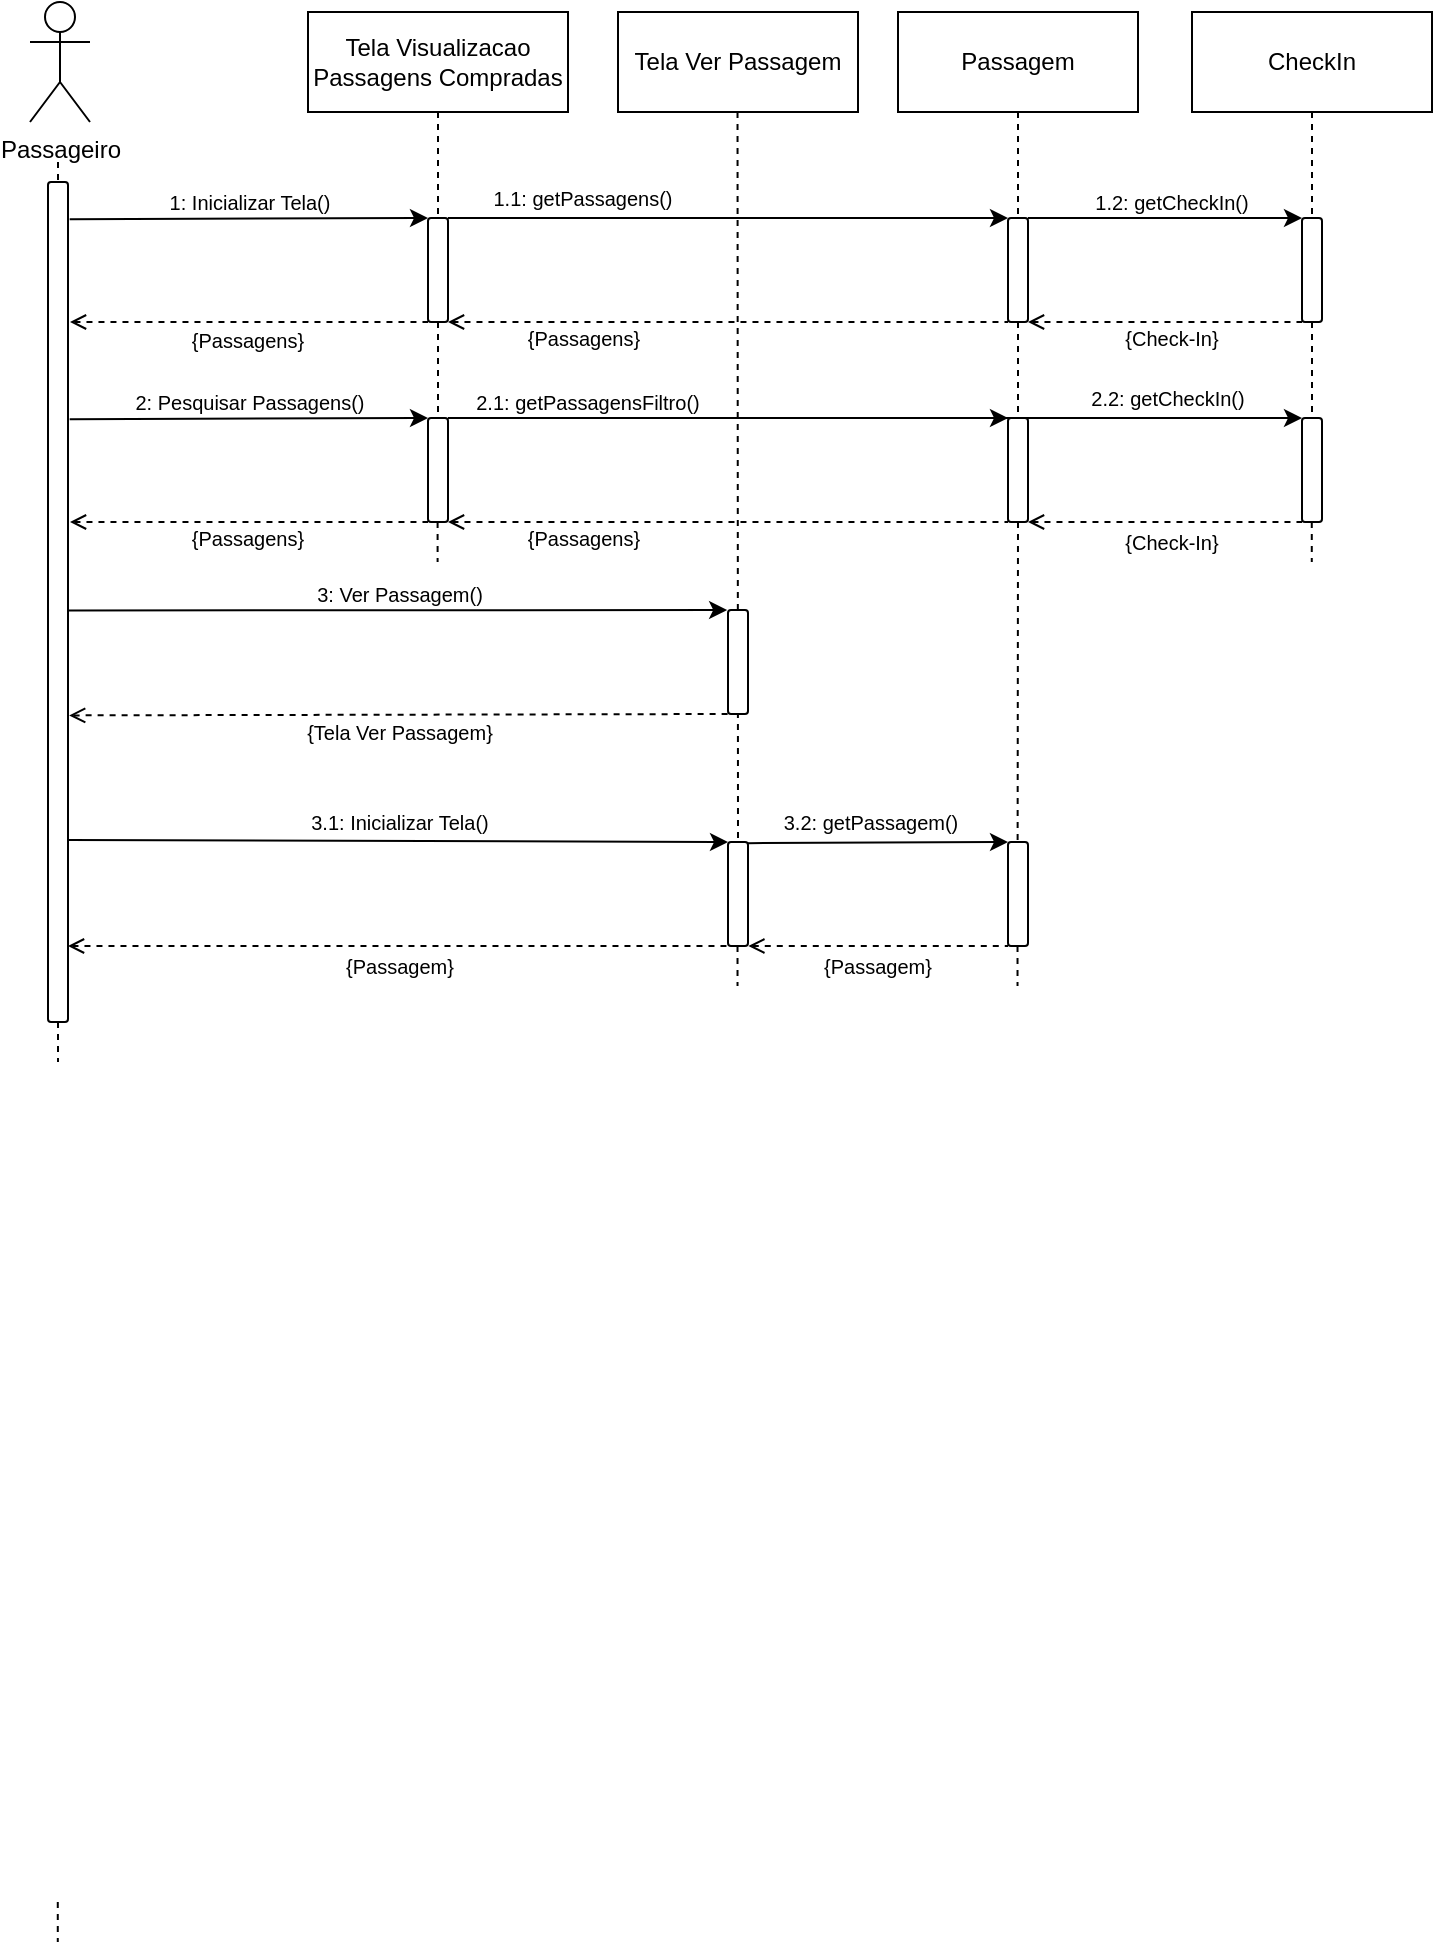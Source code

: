 <mxfile version="26.0.4">
  <diagram name="Página-1" id="dqLcOb5ojzZijLl2xL6k">
    <mxGraphModel dx="1195" dy="588" grid="1" gridSize="10" guides="1" tooltips="1" connect="1" arrows="1" fold="1" page="1" pageScale="1" pageWidth="827" pageHeight="1169" math="0" shadow="0">
      <root>
        <mxCell id="0" />
        <mxCell id="1" parent="0" />
        <mxCell id="axeA_orivt2Zv7nJtLyO-1" value="Passageiro" style="shape=umlActor;verticalLabelPosition=bottom;verticalAlign=top;html=1;outlineConnect=0;" parent="1" vertex="1">
          <mxGeometry x="126" y="210" width="30" height="60" as="geometry" />
        </mxCell>
        <mxCell id="axeA_orivt2Zv7nJtLyO-3" value="Tela Visualizacao Passagens Compradas" style="rounded=0;whiteSpace=wrap;html=1;" parent="1" vertex="1">
          <mxGeometry x="265" y="215" width="130" height="50" as="geometry" />
        </mxCell>
        <mxCell id="axeA_orivt2Zv7nJtLyO-4" value="Passagem" style="rounded=0;whiteSpace=wrap;html=1;" parent="1" vertex="1">
          <mxGeometry x="560" y="215" width="120" height="50" as="geometry" />
        </mxCell>
        <mxCell id="axeA_orivt2Zv7nJtLyO-9" value="" style="endArrow=none;dashed=1;html=1;rounded=0;entryX=0.5;entryY=0;entryDx=0;entryDy=0;" parent="1" target="axeA_orivt2Zv7nJtLyO-8" edge="1">
          <mxGeometry width="50" height="50" relative="1" as="geometry">
            <mxPoint x="140" y="290" as="sourcePoint" />
            <mxPoint x="140" y="650" as="targetPoint" />
          </mxGeometry>
        </mxCell>
        <mxCell id="axeA_orivt2Zv7nJtLyO-8" value="" style="rounded=1;whiteSpace=wrap;html=1;" parent="1" vertex="1">
          <mxGeometry x="135" y="300" width="10" height="420" as="geometry" />
        </mxCell>
        <mxCell id="axeA_orivt2Zv7nJtLyO-15" value="" style="endArrow=none;dashed=1;html=1;rounded=0;exitX=0.5;exitY=1;exitDx=0;exitDy=0;entryX=0.5;entryY=0;entryDx=0;entryDy=0;" parent="1" source="axeA_orivt2Zv7nJtLyO-4" target="axeA_orivt2Zv7nJtLyO-65" edge="1">
          <mxGeometry width="50" height="50" relative="1" as="geometry">
            <mxPoint x="929.76" y="265" as="sourcePoint" />
            <mxPoint x="929.76" y="515" as="targetPoint" />
          </mxGeometry>
        </mxCell>
        <mxCell id="axeA_orivt2Zv7nJtLyO-54" value="" style="rounded=1;whiteSpace=wrap;html=1;" parent="1" vertex="1">
          <mxGeometry x="325" y="318" width="10" height="52" as="geometry" />
        </mxCell>
        <mxCell id="axeA_orivt2Zv7nJtLyO-60" value="" style="endArrow=classic;html=1;rounded=0;exitX=1.085;exitY=0.449;exitDx=0;exitDy=0;exitPerimeter=0;entryX=0;entryY=0;entryDx=0;entryDy=0;" parent="1" target="axeA_orivt2Zv7nJtLyO-54" edge="1">
          <mxGeometry width="50" height="50" relative="1" as="geometry">
            <mxPoint x="145.85" y="318.59" as="sourcePoint" />
            <mxPoint x="690" y="309" as="targetPoint" />
          </mxGeometry>
        </mxCell>
        <mxCell id="axeA_orivt2Zv7nJtLyO-61" value="" style="endArrow=none;html=1;rounded=0;entryX=0;entryY=1;entryDx=0;entryDy=0;dashed=1;endFill=0;startArrow=open;startFill=0;" parent="1" target="axeA_orivt2Zv7nJtLyO-54" edge="1">
          <mxGeometry width="50" height="50" relative="1" as="geometry">
            <mxPoint x="146" y="370" as="sourcePoint" />
            <mxPoint x="635" y="368" as="targetPoint" />
          </mxGeometry>
        </mxCell>
        <mxCell id="axeA_orivt2Zv7nJtLyO-63" value="&lt;font&gt;1: Inicializar Tela()&lt;/font&gt;" style="text;html=1;align=center;verticalAlign=middle;whiteSpace=wrap;rounded=0;fontSize=10;" parent="1" vertex="1">
          <mxGeometry x="156" y="300" width="160" height="20" as="geometry" />
        </mxCell>
        <mxCell id="axeA_orivt2Zv7nJtLyO-65" value="" style="rounded=1;whiteSpace=wrap;html=1;" parent="1" vertex="1">
          <mxGeometry x="615" y="318" width="10" height="52" as="geometry" />
        </mxCell>
        <mxCell id="axeA_orivt2Zv7nJtLyO-66" value="" style="endArrow=classic;html=1;rounded=0;exitX=1;exitY=0;exitDx=0;exitDy=0;entryX=0;entryY=0;entryDx=0;entryDy=0;" parent="1" source="axeA_orivt2Zv7nJtLyO-54" target="axeA_orivt2Zv7nJtLyO-65" edge="1">
          <mxGeometry width="50" height="50" relative="1" as="geometry">
            <mxPoint x="624" y="318.66" as="sourcePoint" />
            <mxPoint x="820" y="320" as="targetPoint" />
          </mxGeometry>
        </mxCell>
        <mxCell id="axeA_orivt2Zv7nJtLyO-67" value="" style="endArrow=none;html=1;rounded=0;entryX=0;entryY=1;entryDx=0;entryDy=0;dashed=1;endFill=0;startArrow=open;startFill=0;exitX=1;exitY=1;exitDx=0;exitDy=0;" parent="1" source="axeA_orivt2Zv7nJtLyO-54" target="axeA_orivt2Zv7nJtLyO-65" edge="1">
          <mxGeometry width="50" height="50" relative="1" as="geometry">
            <mxPoint x="623" y="368" as="sourcePoint" />
            <mxPoint x="925" y="368" as="targetPoint" />
          </mxGeometry>
        </mxCell>
        <mxCell id="axeA_orivt2Zv7nJtLyO-70" value="{Passagens}" style="text;html=1;align=center;verticalAlign=middle;whiteSpace=wrap;rounded=0;fontSize=10;" parent="1" vertex="1">
          <mxGeometry x="337.5" y="368" width="130" height="20" as="geometry" />
        </mxCell>
        <mxCell id="axeA_orivt2Zv7nJtLyO-73" value="{Passagens}" style="text;html=1;align=center;verticalAlign=middle;whiteSpace=wrap;rounded=0;fontSize=10;" parent="1" vertex="1">
          <mxGeometry x="145" y="369" width="180" height="20" as="geometry" />
        </mxCell>
        <mxCell id="axeA_orivt2Zv7nJtLyO-92" value="&lt;font&gt;1.1: get&lt;/font&gt;Passagen&lt;font&gt;s()&lt;/font&gt;" style="text;html=1;align=center;verticalAlign=middle;whiteSpace=wrap;rounded=0;fontSize=10;" parent="1" vertex="1">
          <mxGeometry x="335" y="298" width="135" height="20" as="geometry" />
        </mxCell>
        <mxCell id="0-eEK_Ey9VHcflzUC_9f-27" value="" style="endArrow=none;dashed=1;html=1;rounded=0;exitX=0.5;exitY=1;exitDx=0;exitDy=0;" parent="1" edge="1">
          <mxGeometry width="50" height="50" relative="1" as="geometry">
            <mxPoint x="139.89" y="1160" as="sourcePoint" />
            <mxPoint x="139.89" y="1180" as="targetPoint" />
          </mxGeometry>
        </mxCell>
        <mxCell id="UyoI0o9oHa3tuSuAJXwl-8" value="" style="endArrow=none;dashed=1;html=1;rounded=0;exitX=0.5;exitY=1;exitDx=0;exitDy=0;entryX=0.5;entryY=0;entryDx=0;entryDy=0;" parent="1" source="axeA_orivt2Zv7nJtLyO-3" target="axeA_orivt2Zv7nJtLyO-54" edge="1">
          <mxGeometry width="50" height="50" relative="1" as="geometry">
            <mxPoint x="328" y="265" as="sourcePoint" />
            <mxPoint x="328" y="318" as="targetPoint" />
          </mxGeometry>
        </mxCell>
        <mxCell id="-u--zJyqtq7YNAQtrUt4-1" value="" style="rounded=1;whiteSpace=wrap;html=1;" parent="1" vertex="1">
          <mxGeometry x="325" y="418" width="10" height="52" as="geometry" />
        </mxCell>
        <mxCell id="-u--zJyqtq7YNAQtrUt4-2" value="" style="endArrow=classic;html=1;rounded=0;exitX=1.085;exitY=0.449;exitDx=0;exitDy=0;exitPerimeter=0;entryX=0;entryY=0;entryDx=0;entryDy=0;" parent="1" target="-u--zJyqtq7YNAQtrUt4-1" edge="1">
          <mxGeometry width="50" height="50" relative="1" as="geometry">
            <mxPoint x="145.85" y="418.59" as="sourcePoint" />
            <mxPoint x="690" y="409" as="targetPoint" />
          </mxGeometry>
        </mxCell>
        <mxCell id="-u--zJyqtq7YNAQtrUt4-3" value="" style="endArrow=none;html=1;rounded=0;entryX=0;entryY=1;entryDx=0;entryDy=0;dashed=1;endFill=0;startArrow=open;startFill=0;" parent="1" target="-u--zJyqtq7YNAQtrUt4-1" edge="1">
          <mxGeometry width="50" height="50" relative="1" as="geometry">
            <mxPoint x="146" y="470" as="sourcePoint" />
            <mxPoint x="635" y="468" as="targetPoint" />
          </mxGeometry>
        </mxCell>
        <mxCell id="-u--zJyqtq7YNAQtrUt4-4" value="&lt;font&gt;2: Pesquisar &lt;/font&gt;Passagen&lt;font&gt;s&lt;/font&gt;&lt;font&gt;()&lt;/font&gt;" style="text;html=1;align=center;verticalAlign=middle;whiteSpace=wrap;rounded=0;fontSize=10;" parent="1" vertex="1">
          <mxGeometry x="156" y="400" width="160" height="20" as="geometry" />
        </mxCell>
        <mxCell id="-u--zJyqtq7YNAQtrUt4-5" value="" style="rounded=1;whiteSpace=wrap;html=1;" parent="1" vertex="1">
          <mxGeometry x="615" y="418" width="10" height="52" as="geometry" />
        </mxCell>
        <mxCell id="-u--zJyqtq7YNAQtrUt4-6" value="" style="endArrow=classic;html=1;rounded=0;exitX=1;exitY=0;exitDx=0;exitDy=0;entryX=0;entryY=0;entryDx=0;entryDy=0;" parent="1" source="-u--zJyqtq7YNAQtrUt4-1" target="-u--zJyqtq7YNAQtrUt4-5" edge="1">
          <mxGeometry width="50" height="50" relative="1" as="geometry">
            <mxPoint x="624" y="418.66" as="sourcePoint" />
            <mxPoint x="820" y="420" as="targetPoint" />
          </mxGeometry>
        </mxCell>
        <mxCell id="-u--zJyqtq7YNAQtrUt4-7" value="" style="endArrow=none;html=1;rounded=0;entryX=0;entryY=1;entryDx=0;entryDy=0;dashed=1;endFill=0;startArrow=open;startFill=0;exitX=1;exitY=1;exitDx=0;exitDy=0;" parent="1" source="-u--zJyqtq7YNAQtrUt4-1" target="-u--zJyqtq7YNAQtrUt4-5" edge="1">
          <mxGeometry width="50" height="50" relative="1" as="geometry">
            <mxPoint x="623" y="468" as="sourcePoint" />
            <mxPoint x="925" y="468" as="targetPoint" />
          </mxGeometry>
        </mxCell>
        <mxCell id="-u--zJyqtq7YNAQtrUt4-8" value="{Passagen&lt;font&gt;s&lt;/font&gt;}" style="text;html=1;align=center;verticalAlign=middle;whiteSpace=wrap;rounded=0;fontSize=10;" parent="1" vertex="1">
          <mxGeometry x="337.5" y="468" width="130" height="20" as="geometry" />
        </mxCell>
        <mxCell id="-u--zJyqtq7YNAQtrUt4-9" value="{Passagen&lt;font&gt;s&lt;/font&gt;}" style="text;html=1;align=center;verticalAlign=middle;whiteSpace=wrap;rounded=0;fontSize=10;" parent="1" vertex="1">
          <mxGeometry x="145" y="468" width="180" height="20" as="geometry" />
        </mxCell>
        <mxCell id="-u--zJyqtq7YNAQtrUt4-10" value="&lt;font&gt;2.1: get&lt;/font&gt;Passagen&lt;font&gt;s&lt;/font&gt;&lt;font&gt;Filtro()&lt;/font&gt;" style="text;html=1;align=center;verticalAlign=middle;whiteSpace=wrap;rounded=0;fontSize=10;" parent="1" vertex="1">
          <mxGeometry x="325" y="400" width="160" height="20" as="geometry" />
        </mxCell>
        <mxCell id="RL5L2QmKVNSbqxoODXSL-1" value="" style="endArrow=none;dashed=1;html=1;rounded=0;exitX=0.5;exitY=1;exitDx=0;exitDy=0;" parent="1" edge="1">
          <mxGeometry width="50" height="50" relative="1" as="geometry">
            <mxPoint x="329.8" y="470" as="sourcePoint" />
            <mxPoint x="329.8" y="490" as="targetPoint" />
          </mxGeometry>
        </mxCell>
        <mxCell id="1tfXP8SBIaw6nijxg4D2-11" value="" style="endArrow=none;dashed=1;html=1;rounded=0;entryX=0.5;entryY=0;entryDx=0;entryDy=0;exitX=0.5;exitY=1;exitDx=0;exitDy=0;" parent="1" source="axeA_orivt2Zv7nJtLyO-65" target="-u--zJyqtq7YNAQtrUt4-5" edge="1">
          <mxGeometry width="50" height="50" relative="1" as="geometry">
            <mxPoint x="690" y="400" as="sourcePoint" />
            <mxPoint x="500" y="556" as="targetPoint" />
          </mxGeometry>
        </mxCell>
        <mxCell id="1tfXP8SBIaw6nijxg4D2-14" value="" style="endArrow=none;dashed=1;html=1;rounded=0;exitX=0.5;exitY=1;exitDx=0;exitDy=0;entryX=0.5;entryY=0;entryDx=0;entryDy=0;" parent="1" source="axeA_orivt2Zv7nJtLyO-54" target="-u--zJyqtq7YNAQtrUt4-1" edge="1">
          <mxGeometry width="50" height="50" relative="1" as="geometry">
            <mxPoint x="329.72" y="500" as="sourcePoint" />
            <mxPoint x="329.72" y="580" as="targetPoint" />
          </mxGeometry>
        </mxCell>
        <mxCell id="5HPJEguLjJHBQR9b3Af--1" value="CheckIn" style="rounded=0;whiteSpace=wrap;html=1;" parent="1" vertex="1">
          <mxGeometry x="707" y="215" width="120" height="50" as="geometry" />
        </mxCell>
        <mxCell id="5HPJEguLjJHBQR9b3Af--2" value="" style="endArrow=none;dashed=1;html=1;rounded=0;exitX=0.5;exitY=1;exitDx=0;exitDy=0;entryX=0.5;entryY=0;entryDx=0;entryDy=0;" parent="1" source="5HPJEguLjJHBQR9b3Af--1" target="5HPJEguLjJHBQR9b3Af--3" edge="1">
          <mxGeometry width="50" height="50" relative="1" as="geometry">
            <mxPoint x="659.8" y="265" as="sourcePoint" />
            <mxPoint x="659.8" y="316" as="targetPoint" />
          </mxGeometry>
        </mxCell>
        <mxCell id="5HPJEguLjJHBQR9b3Af--3" value="" style="rounded=1;whiteSpace=wrap;html=1;" parent="1" vertex="1">
          <mxGeometry x="762" y="318" width="10" height="52" as="geometry" />
        </mxCell>
        <mxCell id="5HPJEguLjJHBQR9b3Af--4" value="" style="endArrow=none;dashed=1;html=1;rounded=0;exitX=0.5;exitY=1;exitDx=0;exitDy=0;entryX=0.5;entryY=0;entryDx=0;entryDy=0;" parent="1" source="5HPJEguLjJHBQR9b3Af--3" target="5HPJEguLjJHBQR9b3Af--5" edge="1">
          <mxGeometry width="50" height="50" relative="1" as="geometry">
            <mxPoint x="659.8" y="368" as="sourcePoint" />
            <mxPoint x="660.03" y="415" as="targetPoint" />
          </mxGeometry>
        </mxCell>
        <mxCell id="5HPJEguLjJHBQR9b3Af--5" value="" style="rounded=1;whiteSpace=wrap;html=1;" parent="1" vertex="1">
          <mxGeometry x="762" y="418" width="10" height="52" as="geometry" />
        </mxCell>
        <mxCell id="5HPJEguLjJHBQR9b3Af--7" value="" style="endArrow=classic;html=1;rounded=0;exitX=1;exitY=0;exitDx=0;exitDy=0;entryX=0;entryY=0;entryDx=0;entryDy=0;" parent="1" source="axeA_orivt2Zv7nJtLyO-65" target="5HPJEguLjJHBQR9b3Af--3" edge="1">
          <mxGeometry width="50" height="50" relative="1" as="geometry">
            <mxPoint x="495" y="318" as="sourcePoint" />
            <mxPoint x="655" y="318" as="targetPoint" />
          </mxGeometry>
        </mxCell>
        <mxCell id="5HPJEguLjJHBQR9b3Af--8" value="" style="endArrow=none;html=1;rounded=0;entryX=0;entryY=1;entryDx=0;entryDy=0;dashed=1;endFill=0;startArrow=open;startFill=0;exitX=1;exitY=1;exitDx=0;exitDy=0;" parent="1" source="axeA_orivt2Zv7nJtLyO-65" target="5HPJEguLjJHBQR9b3Af--3" edge="1">
          <mxGeometry width="50" height="50" relative="1" as="geometry">
            <mxPoint x="495" y="369.81" as="sourcePoint" />
            <mxPoint x="655" y="369.81" as="targetPoint" />
          </mxGeometry>
        </mxCell>
        <mxCell id="5HPJEguLjJHBQR9b3Af--9" value="" style="endArrow=classic;html=1;rounded=0;exitX=1;exitY=0;exitDx=0;exitDy=0;entryX=0;entryY=0;entryDx=0;entryDy=0;" parent="1" target="5HPJEguLjJHBQR9b3Af--5" edge="1">
          <mxGeometry width="50" height="50" relative="1" as="geometry">
            <mxPoint x="505" y="418" as="sourcePoint" />
            <mxPoint x="655" y="418" as="targetPoint" />
          </mxGeometry>
        </mxCell>
        <mxCell id="5HPJEguLjJHBQR9b3Af--10" value="" style="endArrow=none;html=1;rounded=0;entryX=0;entryY=1;entryDx=0;entryDy=0;dashed=1;endFill=0;startArrow=open;startFill=0;exitX=1;exitY=1;exitDx=0;exitDy=0;" parent="1" source="-u--zJyqtq7YNAQtrUt4-5" target="5HPJEguLjJHBQR9b3Af--5" edge="1">
          <mxGeometry width="50" height="50" relative="1" as="geometry">
            <mxPoint x="630" y="470" as="sourcePoint" />
            <mxPoint x="655" y="469.81" as="targetPoint" />
          </mxGeometry>
        </mxCell>
        <mxCell id="5HPJEguLjJHBQR9b3Af--11" value="&lt;font&gt;1.2: get&lt;/font&gt;&lt;font&gt;CheckIn()&lt;/font&gt;" style="text;html=1;align=center;verticalAlign=middle;whiteSpace=wrap;rounded=0;fontSize=10;" parent="1" vertex="1">
          <mxGeometry x="627" y="300" width="140" height="20" as="geometry" />
        </mxCell>
        <mxCell id="5HPJEguLjJHBQR9b3Af--12" value="{Check-In}" style="text;html=1;align=center;verticalAlign=middle;whiteSpace=wrap;rounded=0;fontSize=10;" parent="1" vertex="1">
          <mxGeometry x="632" y="368" width="130" height="20" as="geometry" />
        </mxCell>
        <mxCell id="5HPJEguLjJHBQR9b3Af--13" value="&lt;font&gt;2.2: get&lt;/font&gt;&lt;font&gt;CheckIn()&lt;/font&gt;" style="text;html=1;align=center;verticalAlign=middle;whiteSpace=wrap;rounded=0;fontSize=10;" parent="1" vertex="1">
          <mxGeometry x="625" y="398" width="140" height="20" as="geometry" />
        </mxCell>
        <mxCell id="5HPJEguLjJHBQR9b3Af--14" value="{Check-In}" style="text;html=1;align=center;verticalAlign=middle;whiteSpace=wrap;rounded=0;fontSize=10;" parent="1" vertex="1">
          <mxGeometry x="632" y="470" width="130" height="20" as="geometry" />
        </mxCell>
        <mxCell id="5HPJEguLjJHBQR9b3Af--18" value="" style="endArrow=none;dashed=1;html=1;rounded=0;exitX=0.5;exitY=1;exitDx=0;exitDy=0;" parent="1" edge="1">
          <mxGeometry width="50" height="50" relative="1" as="geometry">
            <mxPoint x="619.76" y="682" as="sourcePoint" />
            <mxPoint x="619.76" y="702" as="targetPoint" />
          </mxGeometry>
        </mxCell>
        <mxCell id="5HPJEguLjJHBQR9b3Af--21" value="" style="endArrow=none;dashed=1;html=1;rounded=0;exitX=0.5;exitY=1;exitDx=0;exitDy=0;" parent="1" source="axeA_orivt2Zv7nJtLyO-8" edge="1">
          <mxGeometry width="50" height="50" relative="1" as="geometry">
            <mxPoint x="139.93" y="480" as="sourcePoint" />
            <mxPoint x="140" y="740" as="targetPoint" />
          </mxGeometry>
        </mxCell>
        <mxCell id="5HPJEguLjJHBQR9b3Af--27" value="" style="endArrow=none;dashed=1;html=1;rounded=0;exitX=0.5;exitY=1;exitDx=0;exitDy=0;" parent="1" edge="1">
          <mxGeometry width="50" height="50" relative="1" as="geometry">
            <mxPoint x="766.89" y="470" as="sourcePoint" />
            <mxPoint x="766.89" y="490" as="targetPoint" />
          </mxGeometry>
        </mxCell>
        <mxCell id="VHZvu1xXpb5qkrPYiC_l-1" value="Tela Ver Passagem" style="rounded=0;whiteSpace=wrap;html=1;" parent="1" vertex="1">
          <mxGeometry x="420" y="215" width="120" height="50" as="geometry" />
        </mxCell>
        <mxCell id="VHZvu1xXpb5qkrPYiC_l-3" value="" style="endArrow=none;dashed=1;html=1;rounded=0;exitX=0.5;exitY=1;exitDx=0;exitDy=0;entryX=0.5;entryY=0;entryDx=0;entryDy=0;" parent="1" target="VHZvu1xXpb5qkrPYiC_l-9" edge="1">
          <mxGeometry width="50" height="50" relative="1" as="geometry">
            <mxPoint x="479.76" y="265" as="sourcePoint" />
            <mxPoint x="480" y="590" as="targetPoint" />
          </mxGeometry>
        </mxCell>
        <mxCell id="VHZvu1xXpb5qkrPYiC_l-4" value="" style="rounded=1;whiteSpace=wrap;html=1;" parent="1" vertex="1">
          <mxGeometry x="475" y="514" width="10" height="52" as="geometry" />
        </mxCell>
        <mxCell id="VHZvu1xXpb5qkrPYiC_l-5" value="" style="endArrow=none;html=1;rounded=0;entryX=0;entryY=1;entryDx=0;entryDy=0;dashed=1;endFill=0;startArrow=open;startFill=0;exitX=1.057;exitY=0.635;exitDx=0;exitDy=0;exitPerimeter=0;" parent="1" source="axeA_orivt2Zv7nJtLyO-8" target="VHZvu1xXpb5qkrPYiC_l-4" edge="1">
          <mxGeometry width="50" height="50" relative="1" as="geometry">
            <mxPoint x="296" y="566" as="sourcePoint" />
            <mxPoint x="785" y="564" as="targetPoint" />
          </mxGeometry>
        </mxCell>
        <mxCell id="VHZvu1xXpb5qkrPYiC_l-6" value="&lt;font&gt;3: Ver Passagem()&lt;/font&gt;" style="text;html=1;align=center;verticalAlign=middle;whiteSpace=wrap;rounded=0;fontSize=10;" parent="1" vertex="1">
          <mxGeometry x="231" y="496" width="160" height="20" as="geometry" />
        </mxCell>
        <mxCell id="VHZvu1xXpb5qkrPYiC_l-7" value="{Tela Ver Passagem}" style="text;html=1;align=center;verticalAlign=middle;whiteSpace=wrap;rounded=0;fontSize=10;" parent="1" vertex="1">
          <mxGeometry x="221" y="565" width="180" height="20" as="geometry" />
        </mxCell>
        <mxCell id="VHZvu1xXpb5qkrPYiC_l-8" value="" style="endArrow=classic;html=1;rounded=0;entryX=0;entryY=0;entryDx=0;entryDy=0;exitX=0.996;exitY=0.51;exitDx=0;exitDy=0;exitPerimeter=0;" parent="1" source="axeA_orivt2Zv7nJtLyO-8" edge="1">
          <mxGeometry width="50" height="50" relative="1" as="geometry">
            <mxPoint x="150" y="514" as="sourcePoint" />
            <mxPoint x="474.57" y="514" as="targetPoint" />
          </mxGeometry>
        </mxCell>
        <mxCell id="VHZvu1xXpb5qkrPYiC_l-9" value="" style="rounded=1;whiteSpace=wrap;html=1;" parent="1" vertex="1">
          <mxGeometry x="475" y="630" width="10" height="52" as="geometry" />
        </mxCell>
        <mxCell id="VHZvu1xXpb5qkrPYiC_l-10" value="" style="endArrow=classic;html=1;rounded=0;entryX=0;entryY=0;entryDx=0;entryDy=0;exitX=1.015;exitY=0.586;exitDx=0;exitDy=0;exitPerimeter=0;" parent="1" target="VHZvu1xXpb5qkrPYiC_l-9" edge="1">
          <mxGeometry width="50" height="50" relative="1" as="geometry">
            <mxPoint x="145.15" y="628.96" as="sourcePoint" />
            <mxPoint x="785" y="634" as="targetPoint" />
          </mxGeometry>
        </mxCell>
        <mxCell id="VHZvu1xXpb5qkrPYiC_l-11" value="" style="endArrow=none;html=1;rounded=0;entryX=0;entryY=1;entryDx=0;entryDy=0;dashed=1;endFill=0;startArrow=open;startFill=0;" parent="1" target="VHZvu1xXpb5qkrPYiC_l-9" edge="1">
          <mxGeometry width="50" height="50" relative="1" as="geometry">
            <mxPoint x="145" y="682" as="sourcePoint" />
            <mxPoint x="785" y="686" as="targetPoint" />
          </mxGeometry>
        </mxCell>
        <mxCell id="VHZvu1xXpb5qkrPYiC_l-12" value="&lt;font&gt;3.1: Inicializar Tela()&lt;/font&gt;" style="text;html=1;align=center;verticalAlign=middle;whiteSpace=wrap;rounded=0;fontSize=10;" parent="1" vertex="1">
          <mxGeometry x="231" y="610" width="160" height="20" as="geometry" />
        </mxCell>
        <mxCell id="VHZvu1xXpb5qkrPYiC_l-13" value="{Passagem}" style="text;html=1;align=center;verticalAlign=middle;whiteSpace=wrap;rounded=0;fontSize=10;" parent="1" vertex="1">
          <mxGeometry x="485" y="682" width="130" height="20" as="geometry" />
        </mxCell>
        <mxCell id="VHZvu1xXpb5qkrPYiC_l-15" value="" style="endArrow=none;dashed=1;html=1;rounded=0;exitX=0.5;exitY=1;exitDx=0;exitDy=0;" parent="1" edge="1">
          <mxGeometry width="50" height="50" relative="1" as="geometry">
            <mxPoint x="479.76" y="682" as="sourcePoint" />
            <mxPoint x="479.76" y="702" as="targetPoint" />
          </mxGeometry>
        </mxCell>
        <mxCell id="VHZvu1xXpb5qkrPYiC_l-17" value="" style="rounded=1;whiteSpace=wrap;html=1;" parent="1" vertex="1">
          <mxGeometry x="615" y="630" width="10" height="52" as="geometry" />
        </mxCell>
        <mxCell id="VHZvu1xXpb5qkrPYiC_l-19" value="" style="endArrow=none;dashed=1;html=1;rounded=0;exitX=0.5;exitY=1;exitDx=0;exitDy=0;" parent="1" source="-u--zJyqtq7YNAQtrUt4-5" edge="1">
          <mxGeometry width="50" height="50" relative="1" as="geometry">
            <mxPoint x="619.81" y="610" as="sourcePoint" />
            <mxPoint x="619.81" y="630" as="targetPoint" />
          </mxGeometry>
        </mxCell>
        <mxCell id="VHZvu1xXpb5qkrPYiC_l-20" value="" style="endArrow=classic;html=1;rounded=0;exitX=1.085;exitY=0.449;exitDx=0;exitDy=0;exitPerimeter=0;entryX=0;entryY=0;entryDx=0;entryDy=0;" parent="1" target="VHZvu1xXpb5qkrPYiC_l-17" edge="1">
          <mxGeometry width="50" height="50" relative="1" as="geometry">
            <mxPoint x="485.0" y="630.59" as="sourcePoint" />
            <mxPoint x="610" y="630" as="targetPoint" />
          </mxGeometry>
        </mxCell>
        <mxCell id="VHZvu1xXpb5qkrPYiC_l-21" value="" style="endArrow=none;html=1;rounded=0;entryX=0;entryY=1;entryDx=0;entryDy=0;dashed=1;endFill=0;startArrow=open;startFill=0;" parent="1" target="VHZvu1xXpb5qkrPYiC_l-17" edge="1">
          <mxGeometry width="50" height="50" relative="1" as="geometry">
            <mxPoint x="485.15" y="682" as="sourcePoint" />
            <mxPoint x="664.15" y="682" as="targetPoint" />
          </mxGeometry>
        </mxCell>
        <mxCell id="VHZvu1xXpb5qkrPYiC_l-22" value="&lt;font&gt;3.2: getPassagem()&lt;/font&gt;" style="text;html=1;align=center;verticalAlign=middle;whiteSpace=wrap;rounded=0;fontSize=10;" parent="1" vertex="1">
          <mxGeometry x="490" y="610" width="112.5" height="20" as="geometry" />
        </mxCell>
        <mxCell id="VHZvu1xXpb5qkrPYiC_l-23" value="{Passagem}" style="text;html=1;align=center;verticalAlign=middle;whiteSpace=wrap;rounded=0;fontSize=10;" parent="1" vertex="1">
          <mxGeometry x="246" y="682" width="130" height="20" as="geometry" />
        </mxCell>
      </root>
    </mxGraphModel>
  </diagram>
</mxfile>
